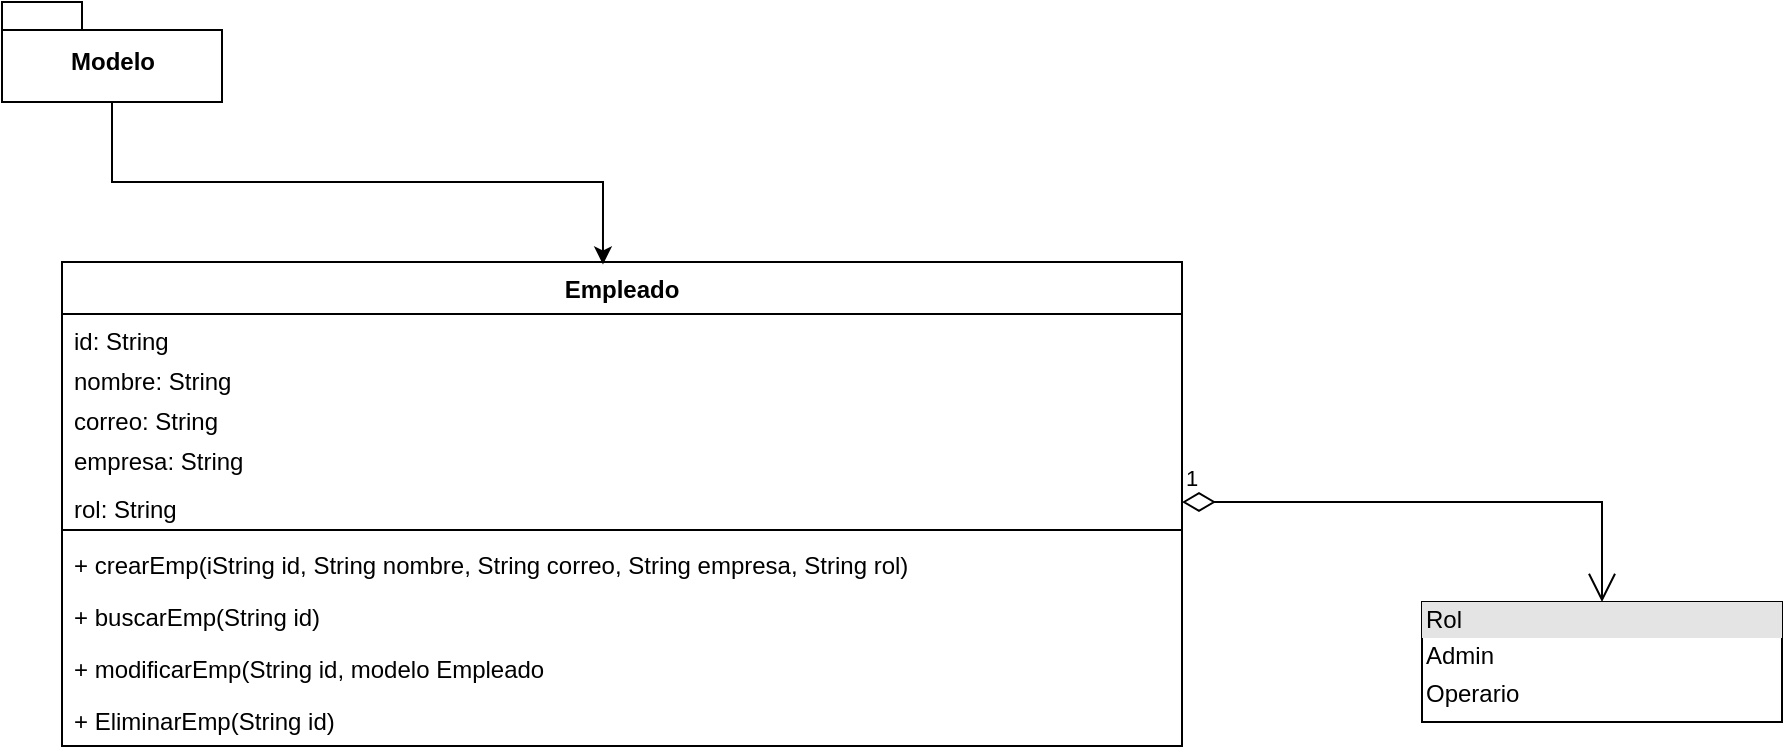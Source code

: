 <mxfile version="20.2.5" type="github">
  <diagram name="Page-1" id="13e1069c-82ec-6db2-03f1-153e76fe0fe0">
    <mxGraphModel dx="2321" dy="1522" grid="1" gridSize="10" guides="1" tooltips="1" connect="1" arrows="1" fold="1" page="1" pageScale="1" pageWidth="1100" pageHeight="850" background="none" math="0" shadow="0">
      <root>
        <mxCell id="0" />
        <mxCell id="1" parent="0" />
        <mxCell id="Ij-BPRSM2mrHnCP3Lo8y-1" value="Empleado" style="swimlane;fontStyle=1;align=center;verticalAlign=top;childLayout=stackLayout;horizontal=1;startSize=26;horizontalStack=0;resizeParent=1;resizeParentMax=0;resizeLast=0;collapsible=1;marginBottom=0;" vertex="1" parent="1">
          <mxGeometry x="-870" y="-560" width="560" height="242" as="geometry" />
        </mxCell>
        <mxCell id="Ij-BPRSM2mrHnCP3Lo8y-12" value="id: String" style="text;align=left;verticalAlign=top;spacingLeft=4;spacingRight=4;overflow=hidden;rotatable=0;points=[[0,0.5],[1,0.5]];portConstraint=eastwest;" vertex="1" parent="Ij-BPRSM2mrHnCP3Lo8y-1">
          <mxGeometry y="26" width="560" height="20" as="geometry" />
        </mxCell>
        <mxCell id="Ij-BPRSM2mrHnCP3Lo8y-2" value="nombre: String" style="text;align=left;verticalAlign=top;spacingLeft=4;spacingRight=4;overflow=hidden;rotatable=0;points=[[0,0.5],[1,0.5]];portConstraint=eastwest;" vertex="1" parent="Ij-BPRSM2mrHnCP3Lo8y-1">
          <mxGeometry y="46" width="560" height="20" as="geometry" />
        </mxCell>
        <mxCell id="Ij-BPRSM2mrHnCP3Lo8y-6" value="correo: String&#xa;" style="text;align=left;verticalAlign=top;spacingLeft=4;spacingRight=4;overflow=hidden;rotatable=0;points=[[0,0.5],[1,0.5]];portConstraint=eastwest;" vertex="1" parent="Ij-BPRSM2mrHnCP3Lo8y-1">
          <mxGeometry y="66" width="560" height="20" as="geometry" />
        </mxCell>
        <mxCell id="Ij-BPRSM2mrHnCP3Lo8y-7" value="empresa: String" style="text;align=left;verticalAlign=top;spacingLeft=4;spacingRight=4;overflow=hidden;rotatable=0;points=[[0,0.5],[1,0.5]];portConstraint=eastwest;" vertex="1" parent="Ij-BPRSM2mrHnCP3Lo8y-1">
          <mxGeometry y="86" width="560" height="24" as="geometry" />
        </mxCell>
        <mxCell id="Ij-BPRSM2mrHnCP3Lo8y-8" value="rol: String" style="text;align=left;verticalAlign=top;spacingLeft=4;spacingRight=4;overflow=hidden;rotatable=0;points=[[0,0.5],[1,0.5]];portConstraint=eastwest;" vertex="1" parent="Ij-BPRSM2mrHnCP3Lo8y-1">
          <mxGeometry y="110" width="560" height="20" as="geometry" />
        </mxCell>
        <mxCell id="Ij-BPRSM2mrHnCP3Lo8y-3" value="" style="line;strokeWidth=1;fillColor=none;align=left;verticalAlign=middle;spacingTop=-1;spacingLeft=3;spacingRight=3;rotatable=0;labelPosition=right;points=[];portConstraint=eastwest;" vertex="1" parent="Ij-BPRSM2mrHnCP3Lo8y-1">
          <mxGeometry y="130" width="560" height="8" as="geometry" />
        </mxCell>
        <mxCell id="Ij-BPRSM2mrHnCP3Lo8y-4" value="+ crearEmp(iString id, String nombre, String correo, String empresa, String rol)" style="text;align=left;verticalAlign=top;spacingLeft=4;spacingRight=4;overflow=hidden;rotatable=0;points=[[0,0.5],[1,0.5]];portConstraint=eastwest;" vertex="1" parent="Ij-BPRSM2mrHnCP3Lo8y-1">
          <mxGeometry y="138" width="560" height="26" as="geometry" />
        </mxCell>
        <mxCell id="Ij-BPRSM2mrHnCP3Lo8y-9" value="+ buscarEmp(String id)" style="text;align=left;verticalAlign=top;spacingLeft=4;spacingRight=4;overflow=hidden;rotatable=0;points=[[0,0.5],[1,0.5]];portConstraint=eastwest;" vertex="1" parent="Ij-BPRSM2mrHnCP3Lo8y-1">
          <mxGeometry y="164" width="560" height="26" as="geometry" />
        </mxCell>
        <mxCell id="Ij-BPRSM2mrHnCP3Lo8y-10" value="+ modificarEmp(String id, modelo Empleado" style="text;align=left;verticalAlign=top;spacingLeft=4;spacingRight=4;overflow=hidden;rotatable=0;points=[[0,0.5],[1,0.5]];portConstraint=eastwest;" vertex="1" parent="Ij-BPRSM2mrHnCP3Lo8y-1">
          <mxGeometry y="190" width="560" height="26" as="geometry" />
        </mxCell>
        <mxCell id="Ij-BPRSM2mrHnCP3Lo8y-11" value="+ EliminarEmp(String id)" style="text;align=left;verticalAlign=top;spacingLeft=4;spacingRight=4;overflow=hidden;rotatable=0;points=[[0,0.5],[1,0.5]];portConstraint=eastwest;" vertex="1" parent="Ij-BPRSM2mrHnCP3Lo8y-1">
          <mxGeometry y="216" width="560" height="26" as="geometry" />
        </mxCell>
        <mxCell id="Ij-BPRSM2mrHnCP3Lo8y-21" style="edgeStyle=orthogonalEdgeStyle;rounded=0;orthogonalLoop=1;jettySize=auto;html=1;entryX=0.483;entryY=0.005;entryDx=0;entryDy=0;entryPerimeter=0;" edge="1" parent="1" source="Ij-BPRSM2mrHnCP3Lo8y-14" target="Ij-BPRSM2mrHnCP3Lo8y-1">
          <mxGeometry relative="1" as="geometry" />
        </mxCell>
        <mxCell id="Ij-BPRSM2mrHnCP3Lo8y-14" value="Modelo" style="shape=folder;fontStyle=1;spacingTop=10;tabWidth=40;tabHeight=14;tabPosition=left;html=1;" vertex="1" parent="1">
          <mxGeometry x="-900" y="-690" width="110" height="50" as="geometry" />
        </mxCell>
        <mxCell id="Ij-BPRSM2mrHnCP3Lo8y-35" value="&lt;div style=&quot;box-sizing:border-box;width:100%;background:#e4e4e4;padding:2px;&quot;&gt;Rol&lt;/div&gt;&lt;table style=&quot;width:100%;font-size:1em;&quot; cellpadding=&quot;2&quot; cellspacing=&quot;0&quot;&gt;&lt;tbody&gt;&lt;tr&gt;&lt;td&gt;Admin&lt;/td&gt;&lt;td&gt;&lt;br&gt;&lt;/td&gt;&lt;/tr&gt;&lt;tr&gt;&lt;td&gt;Operario&lt;/td&gt;&lt;td&gt;&lt;br&gt;&lt;/td&gt;&lt;/tr&gt;&lt;tr&gt;&lt;td&gt;&lt;br&gt;&lt;/td&gt;&lt;td&gt;&lt;br&gt;&lt;/td&gt;&lt;/tr&gt;&lt;/tbody&gt;&lt;/table&gt;" style="verticalAlign=top;align=left;overflow=fill;html=1;" vertex="1" parent="1">
          <mxGeometry x="-190" y="-390" width="180" height="60" as="geometry" />
        </mxCell>
        <mxCell id="Ij-BPRSM2mrHnCP3Lo8y-36" value="1" style="endArrow=open;html=1;endSize=12;startArrow=diamondThin;startSize=14;startFill=0;edgeStyle=orthogonalEdgeStyle;align=left;verticalAlign=bottom;rounded=0;" edge="1" parent="1" source="Ij-BPRSM2mrHnCP3Lo8y-8" target="Ij-BPRSM2mrHnCP3Lo8y-35">
          <mxGeometry x="-1" y="3" relative="1" as="geometry">
            <mxPoint x="-380" y="-470.59" as="sourcePoint" />
            <mxPoint x="-220" y="-470.59" as="targetPoint" />
          </mxGeometry>
        </mxCell>
      </root>
    </mxGraphModel>
  </diagram>
</mxfile>
